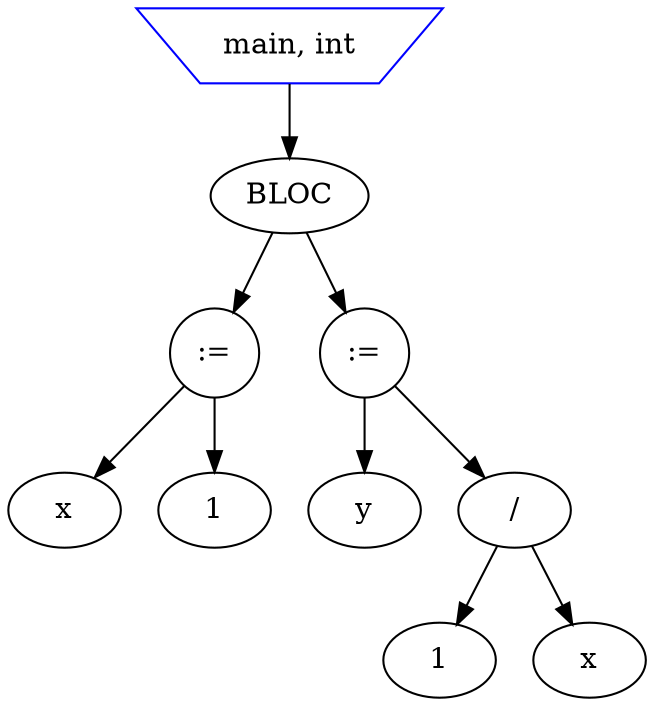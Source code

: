 digraph G {
node0 [label="main, int" shape=invtrapezium color=blue];
node1 [label="BLOC" shape=ellipse color=black];
node2 [label=":=" shape=circle color=black];
node3 [label="x" shape=ellipse color=black];
node2 -> node3;
node4 [label="1" shape=ellipse color=black];
node2 -> node4;
node1 -> node2;
node5 [label=":=" shape=circle color=black];
node6 [label="y" shape=ellipse color=black];
node5 -> node6;
node7 [label="/" shape=ellipse color=black];
node8 [label="1" shape=ellipse color=black];
node7 -> node8;
node9 [label="x" shape=ellipse color=black];
node7 -> node9;
node5 -> node7;
node1 -> node5;
node0 -> node1;
}
